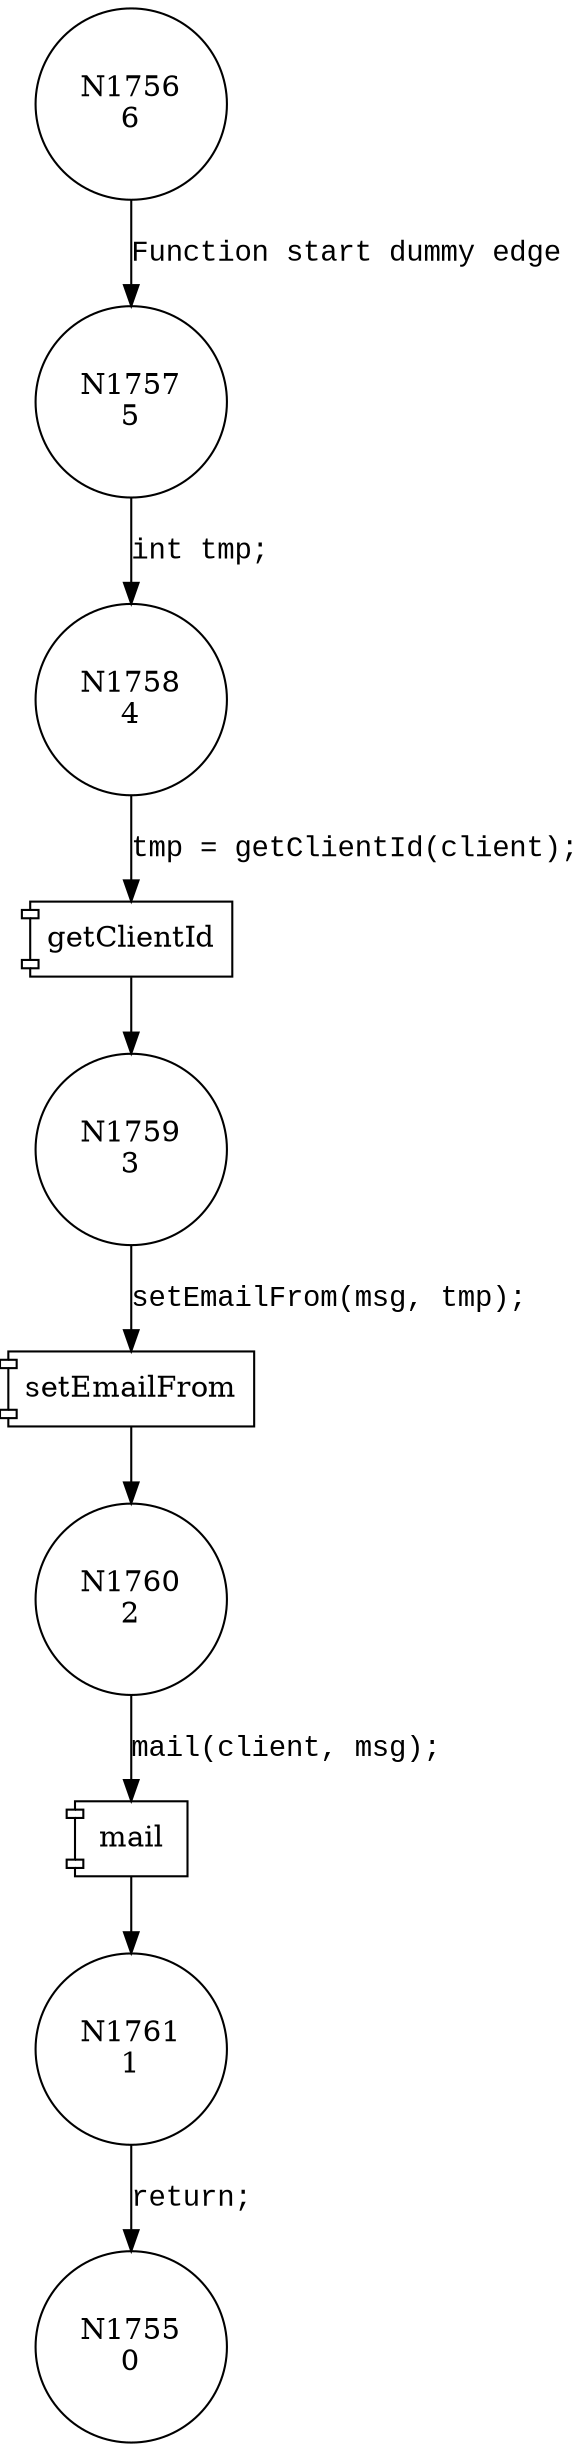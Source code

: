 digraph outgoing {
1756 [shape="circle" label="N1756\n6"]
1757 [shape="circle" label="N1757\n5"]
1758 [shape="circle" label="N1758\n4"]
1759 [shape="circle" label="N1759\n3"]
1760 [shape="circle" label="N1760\n2"]
1761 [shape="circle" label="N1761\n1"]
1755 [shape="circle" label="N1755\n0"]
1756 -> 1757 [label="Function start dummy edge" fontname="Courier New"]
100028 [shape="component" label="getClientId"]
1758 -> 100028 [label="tmp = getClientId(client);" fontname="Courier New"]
100028 -> 1759 [label="" fontname="Courier New"]
100029 [shape="component" label="setEmailFrom"]
1759 -> 100029 [label="setEmailFrom(msg, tmp);" fontname="Courier New"]
100029 -> 1760 [label="" fontname="Courier New"]
100030 [shape="component" label="mail"]
1760 -> 100030 [label="mail(client, msg);" fontname="Courier New"]
100030 -> 1761 [label="" fontname="Courier New"]
1757 -> 1758 [label="int tmp;" fontname="Courier New"]
1761 -> 1755 [label="return;" fontname="Courier New"]
}